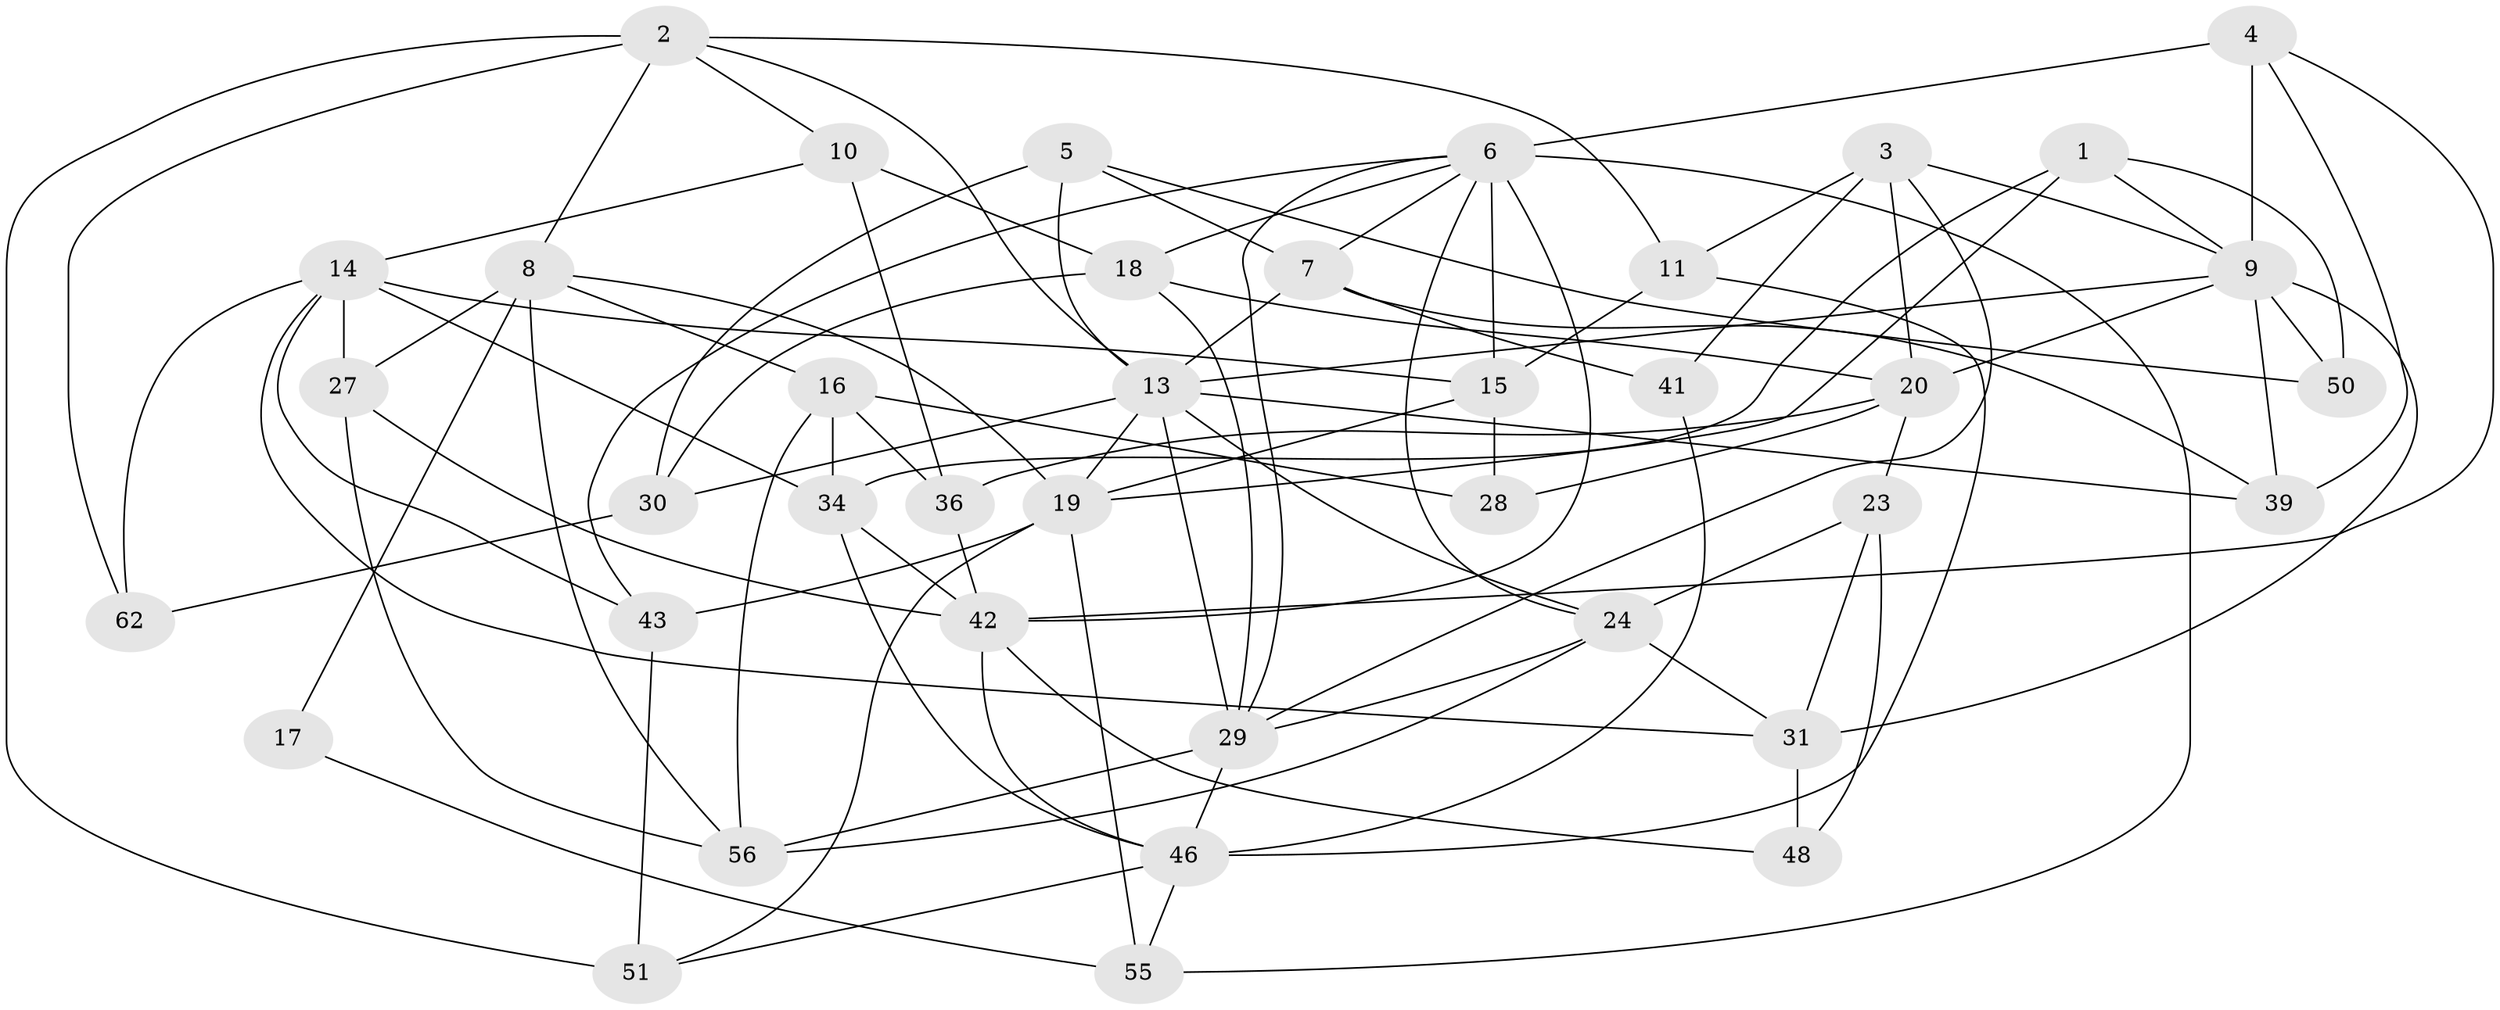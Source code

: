 // original degree distribution, {3: 0.2857142857142857, 4: 0.3968253968253968, 2: 0.06349206349206349, 8: 0.015873015873015872, 5: 0.1746031746031746, 6: 0.047619047619047616, 9: 0.015873015873015872}
// Generated by graph-tools (version 1.1) at 2025/11/02/27/25 16:11:16]
// undirected, 39 vertices, 97 edges
graph export_dot {
graph [start="1"]
  node [color=gray90,style=filled];
  1 [super="+12"];
  2 [super="+33"];
  3 [super="+25"];
  4 [super="+21"];
  5 [super="+47"];
  6 [super="+49"];
  7 [super="+40"];
  8 [super="+61"];
  9 [super="+44"];
  10;
  11;
  13 [super="+58"];
  14 [super="+32"];
  15 [super="+22"];
  16 [super="+54"];
  17;
  18 [super="+26"];
  19 [super="+35"];
  20;
  23 [super="+37"];
  24 [super="+60"];
  27 [super="+59"];
  28;
  29 [super="+63"];
  30 [super="+38"];
  31 [super="+45"];
  34;
  36;
  39;
  41;
  42 [super="+53"];
  43 [super="+57"];
  46 [super="+52"];
  48;
  50;
  51;
  55;
  56;
  62;
  1 -- 50;
  1 -- 9;
  1 -- 34;
  1 -- 19;
  2 -- 10;
  2 -- 8;
  2 -- 13;
  2 -- 51;
  2 -- 11;
  2 -- 62;
  3 -- 9;
  3 -- 11;
  3 -- 41;
  3 -- 20;
  3 -- 29;
  4 -- 42;
  4 -- 9 [weight=2];
  4 -- 6;
  4 -- 39;
  5 -- 50;
  5 -- 13 [weight=2];
  5 -- 30;
  5 -- 7;
  6 -- 18;
  6 -- 29;
  6 -- 7;
  6 -- 55;
  6 -- 42;
  6 -- 24;
  6 -- 43;
  6 -- 15 [weight=2];
  7 -- 13;
  7 -- 41;
  7 -- 39;
  8 -- 17;
  8 -- 56;
  8 -- 19;
  8 -- 16;
  8 -- 27;
  9 -- 20;
  9 -- 39;
  9 -- 50;
  9 -- 13;
  9 -- 31;
  10 -- 14;
  10 -- 18;
  10 -- 36;
  11 -- 46;
  11 -- 15;
  13 -- 39;
  13 -- 19;
  13 -- 24;
  13 -- 29 [weight=2];
  13 -- 30;
  14 -- 27;
  14 -- 34;
  14 -- 43;
  14 -- 62;
  14 -- 31;
  14 -- 15;
  15 -- 19;
  15 -- 28 [weight=2];
  16 -- 28;
  16 -- 34;
  16 -- 56;
  16 -- 36;
  17 -- 55;
  18 -- 30;
  18 -- 20;
  18 -- 29;
  19 -- 43;
  19 -- 51;
  19 -- 55;
  20 -- 36;
  20 -- 23;
  20 -- 28;
  23 -- 31;
  23 -- 48;
  23 -- 24;
  24 -- 31;
  24 -- 29;
  24 -- 56;
  27 -- 56;
  27 -- 42;
  29 -- 46;
  29 -- 56;
  30 -- 62;
  31 -- 48;
  34 -- 42;
  34 -- 46;
  36 -- 42;
  41 -- 46;
  42 -- 48;
  42 -- 46;
  43 -- 51;
  46 -- 51;
  46 -- 55;
}
